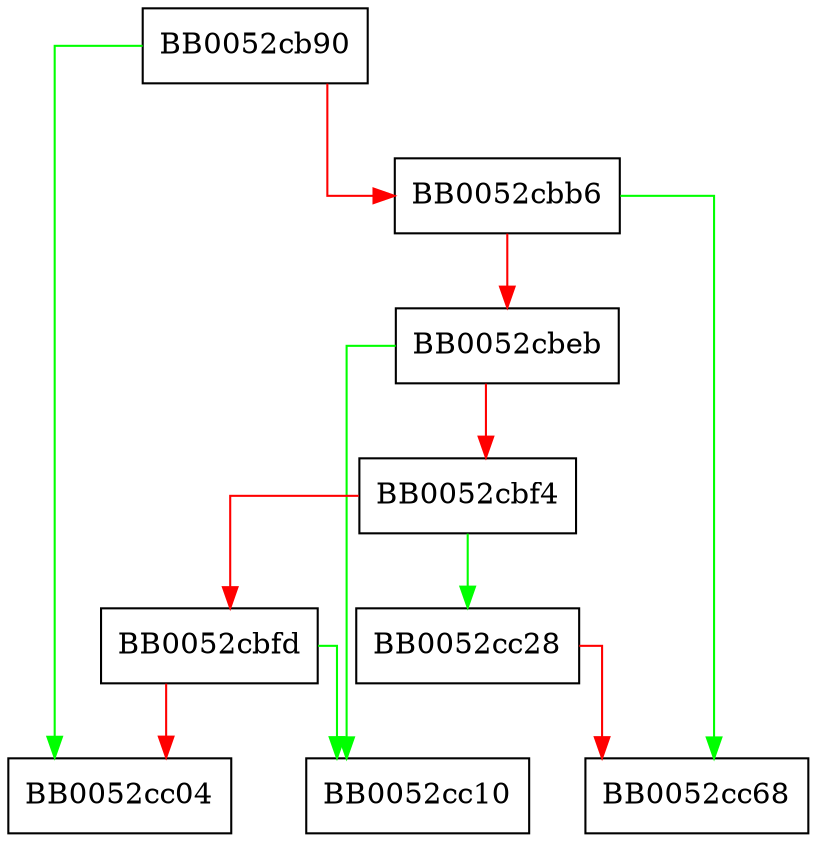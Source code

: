 digraph BIO_new {
  node [shape="box"];
  graph [splines=ortho];
  BB0052cb90 -> BB0052cc04 [color="green"];
  BB0052cb90 -> BB0052cbb6 [color="red"];
  BB0052cbb6 -> BB0052cc68 [color="green"];
  BB0052cbb6 -> BB0052cbeb [color="red"];
  BB0052cbeb -> BB0052cc10 [color="green"];
  BB0052cbeb -> BB0052cbf4 [color="red"];
  BB0052cbf4 -> BB0052cc28 [color="green"];
  BB0052cbf4 -> BB0052cbfd [color="red"];
  BB0052cbfd -> BB0052cc10 [color="green"];
  BB0052cbfd -> BB0052cc04 [color="red"];
  BB0052cc28 -> BB0052cc68 [color="red"];
}